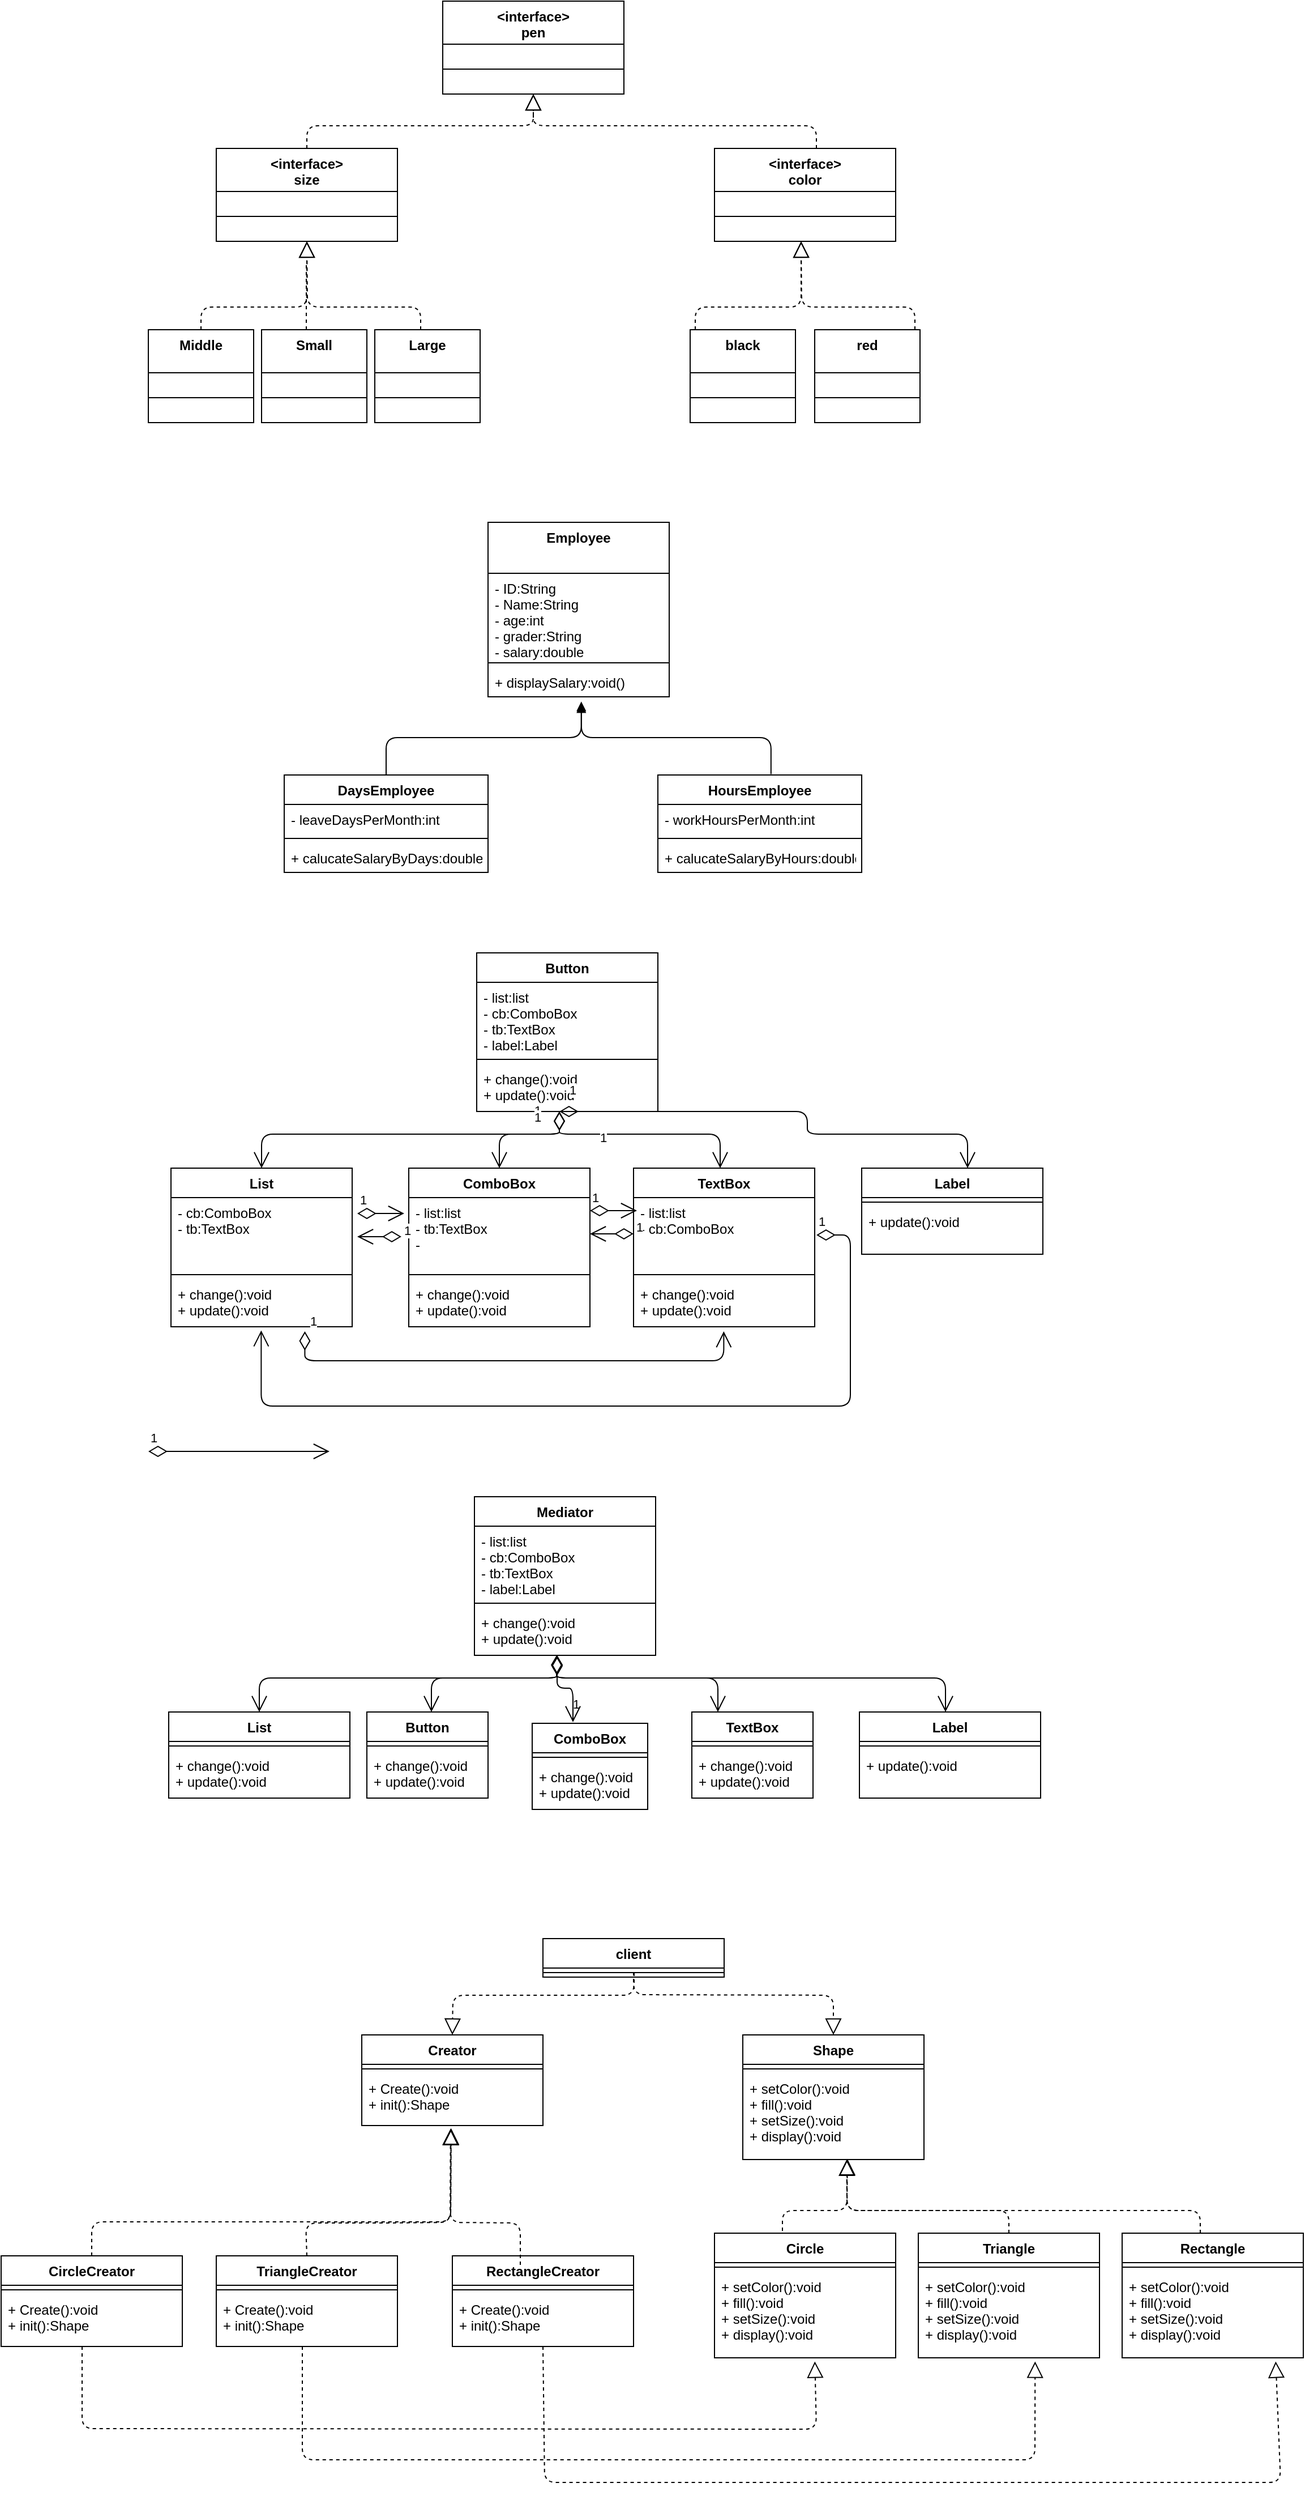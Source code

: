 <mxfile version="12.2.4" pages="1"><diagram id="QZRPWuKvghFTD5uZ8m17" name="Page-1"><mxGraphModel dx="2640" dy="884" grid="1" gridSize="10" guides="1" tooltips="1" connect="1" arrows="1" fold="1" page="1" pageScale="1" pageWidth="827" pageHeight="1169" math="0" shadow="0"><root><mxCell id="0"/><mxCell id="1" parent="0"/><mxCell id="2" value="&lt;interface&gt;&#10;pen" style="swimlane;fontStyle=1;align=center;verticalAlign=top;childLayout=stackLayout;horizontal=1;startSize=38;horizontalStack=0;resizeParent=1;resizeParentMax=0;resizeLast=0;collapsible=1;marginBottom=0;" parent="1" vertex="1"><mxGeometry x="270" y="80" width="160" height="82" as="geometry"><mxRectangle x="200" y="80" width="120" height="26" as="alternateBounds"/></mxGeometry></mxCell><mxCell id="4" value="" style="line;strokeWidth=1;fillColor=none;align=left;verticalAlign=middle;spacingTop=-1;spacingLeft=3;spacingRight=3;rotatable=0;labelPosition=right;points=[];portConstraint=eastwest;" parent="2" vertex="1"><mxGeometry y="38" width="160" height="44" as="geometry"/></mxCell><mxCell id="6" value="&lt;interface&gt;&#10;color" style="swimlane;fontStyle=1;align=center;verticalAlign=top;childLayout=stackLayout;horizontal=1;startSize=38;horizontalStack=0;resizeParent=1;resizeParentMax=0;resizeLast=0;collapsible=1;marginBottom=0;" parent="1" vertex="1"><mxGeometry x="510" y="210" width="160" height="82" as="geometry"><mxRectangle x="200" y="80" width="120" height="26" as="alternateBounds"/></mxGeometry></mxCell><mxCell id="7" value="" style="line;strokeWidth=1;fillColor=none;align=left;verticalAlign=middle;spacingTop=-1;spacingLeft=3;spacingRight=3;rotatable=0;labelPosition=right;points=[];portConstraint=eastwest;" parent="6" vertex="1"><mxGeometry y="38" width="160" height="44" as="geometry"/></mxCell><mxCell id="8" value="&lt;interface&gt;&#10;size" style="swimlane;fontStyle=1;align=center;verticalAlign=top;childLayout=stackLayout;horizontal=1;startSize=38;horizontalStack=0;resizeParent=1;resizeParentMax=0;resizeLast=0;collapsible=1;marginBottom=0;" parent="1" vertex="1"><mxGeometry x="70" y="210" width="160" height="82" as="geometry"><mxRectangle x="200" y="80" width="120" height="26" as="alternateBounds"/></mxGeometry></mxCell><mxCell id="9" value="" style="line;strokeWidth=1;fillColor=none;align=left;verticalAlign=middle;spacingTop=-1;spacingLeft=3;spacingRight=3;rotatable=0;labelPosition=right;points=[];portConstraint=eastwest;" parent="8" vertex="1"><mxGeometry y="38" width="160" height="44" as="geometry"/></mxCell><mxCell id="10" value="Middle" style="swimlane;fontStyle=1;align=center;verticalAlign=top;childLayout=stackLayout;horizontal=1;startSize=38;horizontalStack=0;resizeParent=1;resizeParentMax=0;resizeLast=0;collapsible=1;marginBottom=0;" parent="1" vertex="1"><mxGeometry x="10" y="370" width="93" height="82" as="geometry"><mxRectangle x="200" y="80" width="120" height="26" as="alternateBounds"/></mxGeometry></mxCell><mxCell id="11" value="" style="line;strokeWidth=1;fillColor=none;align=left;verticalAlign=middle;spacingTop=-1;spacingLeft=3;spacingRight=3;rotatable=0;labelPosition=right;points=[];portConstraint=eastwest;" parent="10" vertex="1"><mxGeometry y="38" width="93" height="44" as="geometry"/></mxCell><mxCell id="12" value="Small" style="swimlane;fontStyle=1;align=center;verticalAlign=top;childLayout=stackLayout;horizontal=1;startSize=38;horizontalStack=0;resizeParent=1;resizeParentMax=0;resizeLast=0;collapsible=1;marginBottom=0;" parent="1" vertex="1"><mxGeometry x="110" y="370" width="93" height="82" as="geometry"><mxRectangle x="200" y="80" width="120" height="26" as="alternateBounds"/></mxGeometry></mxCell><mxCell id="13" value="" style="line;strokeWidth=1;fillColor=none;align=left;verticalAlign=middle;spacingTop=-1;spacingLeft=3;spacingRight=3;rotatable=0;labelPosition=right;points=[];portConstraint=eastwest;" parent="12" vertex="1"><mxGeometry y="38" width="93" height="44" as="geometry"/></mxCell><mxCell id="14" value="Large" style="swimlane;fontStyle=1;align=center;verticalAlign=top;childLayout=stackLayout;horizontal=1;startSize=38;horizontalStack=0;resizeParent=1;resizeParentMax=0;resizeLast=0;collapsible=1;marginBottom=0;" parent="1" vertex="1"><mxGeometry x="210" y="370" width="93" height="82" as="geometry"><mxRectangle x="200" y="80" width="120" height="26" as="alternateBounds"/></mxGeometry></mxCell><mxCell id="15" value="" style="line;strokeWidth=1;fillColor=none;align=left;verticalAlign=middle;spacingTop=-1;spacingLeft=3;spacingRight=3;rotatable=0;labelPosition=right;points=[];portConstraint=eastwest;" parent="14" vertex="1"><mxGeometry y="38" width="93" height="44" as="geometry"/></mxCell><mxCell id="17" value="black" style="swimlane;fontStyle=1;align=center;verticalAlign=top;childLayout=stackLayout;horizontal=1;startSize=38;horizontalStack=0;resizeParent=1;resizeParentMax=0;resizeLast=0;collapsible=1;marginBottom=0;" parent="1" vertex="1"><mxGeometry x="488.5" y="370" width="93" height="82" as="geometry"><mxRectangle x="200" y="80" width="120" height="26" as="alternateBounds"/></mxGeometry></mxCell><mxCell id="18" value="" style="line;strokeWidth=1;fillColor=none;align=left;verticalAlign=middle;spacingTop=-1;spacingLeft=3;spacingRight=3;rotatable=0;labelPosition=right;points=[];portConstraint=eastwest;" parent="17" vertex="1"><mxGeometry y="38" width="93" height="44" as="geometry"/></mxCell><mxCell id="19" value="red" style="swimlane;fontStyle=1;align=center;verticalAlign=top;childLayout=stackLayout;horizontal=1;startSize=38;horizontalStack=0;resizeParent=1;resizeParentMax=0;resizeLast=0;collapsible=1;marginBottom=0;" parent="1" vertex="1"><mxGeometry x="598.5" y="370" width="93" height="82" as="geometry"><mxRectangle x="200" y="80" width="120" height="26" as="alternateBounds"/></mxGeometry></mxCell><mxCell id="20" value="" style="line;strokeWidth=1;fillColor=none;align=left;verticalAlign=middle;spacingTop=-1;spacingLeft=3;spacingRight=3;rotatable=0;labelPosition=right;points=[];portConstraint=eastwest;" parent="19" vertex="1"><mxGeometry y="38" width="93" height="44" as="geometry"/></mxCell><mxCell id="23" value="" style="endArrow=none;dashed=1;html=1;" parent="1" edge="1"><mxGeometry width="50" height="50" relative="1" as="geometry"><mxPoint x="149.5" y="370" as="sourcePoint"/><mxPoint x="149.5" y="311" as="targetPoint"/></mxGeometry></mxCell><mxCell id="29" value="" style="endArrow=block;dashed=1;endFill=0;endSize=12;html=1;shadow=0;exitX=0.5;exitY=0;exitDx=0;exitDy=0;entryX=0.5;entryY=1;entryDx=0;entryDy=0;" parent="1" source="8" target="2" edge="1"><mxGeometry width="160" relative="1" as="geometry"><mxPoint x="156.5" y="180" as="sourcePoint"/><mxPoint x="316.5" y="180" as="targetPoint"/><Array as="points"><mxPoint x="150" y="190"/><mxPoint x="350" y="190"/></Array></mxGeometry></mxCell><mxCell id="31" value="" style="endArrow=block;dashed=1;endFill=0;endSize=12;html=1;shadow=0;entryX=0.5;entryY=1;entryDx=0;entryDy=0;" parent="1" edge="1"><mxGeometry width="160" relative="1" as="geometry"><mxPoint x="600" y="210" as="sourcePoint"/><mxPoint x="350" y="162" as="targetPoint"/><Array as="points"><mxPoint x="600" y="190"/><mxPoint x="350" y="190"/></Array></mxGeometry></mxCell><mxCell id="32" value="" style="endArrow=block;dashed=1;endFill=0;endSize=12;html=1;shadow=0;exitX=0.5;exitY=0;exitDx=0;exitDy=0;entryX=0.5;entryY=1;entryDx=0;entryDy=0;" parent="1" target="8" edge="1"><mxGeometry width="160" relative="1" as="geometry"><mxPoint x="56.5" y="370" as="sourcePoint"/><mxPoint x="146.5" y="312" as="targetPoint"/><Array as="points"><mxPoint x="56.5" y="350"/><mxPoint x="150" y="350"/></Array></mxGeometry></mxCell><mxCell id="33" value="" style="endArrow=block;dashed=1;endFill=0;endSize=12;html=1;shadow=0;entryX=0.5;entryY=1;entryDx=0;entryDy=0;" parent="1" edge="1"><mxGeometry width="160" relative="1" as="geometry"><mxPoint x="250.5" y="370" as="sourcePoint"/><mxPoint x="150" y="292" as="targetPoint"/><Array as="points"><mxPoint x="250.5" y="350"/><mxPoint x="150.5" y="350"/></Array></mxGeometry></mxCell><mxCell id="35" value="" style="endArrow=block;dashed=1;endFill=0;endSize=12;html=1;shadow=0;exitX=0.5;exitY=0;exitDx=0;exitDy=0;entryX=0.5;entryY=1;entryDx=0;entryDy=0;" parent="1" edge="1"><mxGeometry width="160" relative="1" as="geometry"><mxPoint x="493" y="370" as="sourcePoint"/><mxPoint x="586.5" y="292" as="targetPoint"/><Array as="points"><mxPoint x="493" y="350"/><mxPoint x="586.5" y="350"/></Array></mxGeometry></mxCell><mxCell id="36" value="" style="endArrow=block;dashed=1;endFill=0;endSize=12;html=1;shadow=0;entryX=0.5;entryY=1;entryDx=0;entryDy=0;" parent="1" edge="1"><mxGeometry width="160" relative="1" as="geometry"><mxPoint x="687" y="370" as="sourcePoint"/><mxPoint x="586.5" y="292" as="targetPoint"/><Array as="points"><mxPoint x="687" y="350"/><mxPoint x="587" y="350"/></Array></mxGeometry></mxCell><mxCell id="37" value="Employee" style="swimlane;fontStyle=1;align=center;verticalAlign=top;childLayout=stackLayout;horizontal=1;startSize=45;horizontalStack=0;resizeParent=1;resizeParentMax=0;resizeLast=0;collapsible=1;marginBottom=0;" parent="1" vertex="1"><mxGeometry x="310" y="540" width="160" height="154" as="geometry"/></mxCell><mxCell id="38" value="- ID:String&#10;- Name:String&#10;- age:int&#10;- grader:String&#10;- salary:double" style="text;strokeColor=none;fillColor=none;align=left;verticalAlign=top;spacingLeft=4;spacingRight=4;overflow=hidden;rotatable=0;points=[[0,0.5],[1,0.5]];portConstraint=eastwest;" parent="37" vertex="1"><mxGeometry y="45" width="160" height="75" as="geometry"/></mxCell><mxCell id="39" value="" style="line;strokeWidth=1;fillColor=none;align=left;verticalAlign=middle;spacingTop=-1;spacingLeft=3;spacingRight=3;rotatable=0;labelPosition=right;points=[];portConstraint=eastwest;" parent="37" vertex="1"><mxGeometry y="120" width="160" height="8" as="geometry"/></mxCell><mxCell id="40" value="+ displaySalary:void()" style="text;strokeColor=none;fillColor=none;align=left;verticalAlign=top;spacingLeft=4;spacingRight=4;overflow=hidden;rotatable=0;points=[[0,0.5],[1,0.5]];portConstraint=eastwest;" parent="37" vertex="1"><mxGeometry y="128" width="160" height="26" as="geometry"/></mxCell><mxCell id="46" value="DaysEmployee" style="swimlane;fontStyle=1;align=center;verticalAlign=top;childLayout=stackLayout;horizontal=1;startSize=26;horizontalStack=0;resizeParent=1;resizeParentMax=0;resizeLast=0;collapsible=1;marginBottom=0;" parent="1" vertex="1"><mxGeometry x="130" y="763" width="180" height="86" as="geometry"/></mxCell><mxCell id="47" value="- leaveDaysPerMonth:int" style="text;strokeColor=none;fillColor=none;align=left;verticalAlign=top;spacingLeft=4;spacingRight=4;overflow=hidden;rotatable=0;points=[[0,0.5],[1,0.5]];portConstraint=eastwest;" parent="46" vertex="1"><mxGeometry y="26" width="180" height="26" as="geometry"/></mxCell><mxCell id="48" value="" style="line;strokeWidth=1;fillColor=none;align=left;verticalAlign=middle;spacingTop=-1;spacingLeft=3;spacingRight=3;rotatable=0;labelPosition=right;points=[];portConstraint=eastwest;" parent="46" vertex="1"><mxGeometry y="52" width="180" height="8" as="geometry"/></mxCell><mxCell id="49" value="+ calucateSalaryByDays:double" style="text;strokeColor=none;fillColor=none;align=left;verticalAlign=top;spacingLeft=4;spacingRight=4;overflow=hidden;rotatable=0;points=[[0,0.5],[1,0.5]];portConstraint=eastwest;" parent="46" vertex="1"><mxGeometry y="60" width="180" height="26" as="geometry"/></mxCell><mxCell id="54" value="HoursEmployee" style="swimlane;fontStyle=1;align=center;verticalAlign=top;childLayout=stackLayout;horizontal=1;startSize=26;horizontalStack=0;resizeParent=1;resizeParentMax=0;resizeLast=0;collapsible=1;marginBottom=0;" parent="1" vertex="1"><mxGeometry x="460" y="763" width="180" height="86" as="geometry"/></mxCell><mxCell id="55" value="- workHoursPerMonth:int" style="text;strokeColor=none;fillColor=none;align=left;verticalAlign=top;spacingLeft=4;spacingRight=4;overflow=hidden;rotatable=0;points=[[0,0.5],[1,0.5]];portConstraint=eastwest;" parent="54" vertex="1"><mxGeometry y="26" width="180" height="26" as="geometry"/></mxCell><mxCell id="56" value="" style="line;strokeWidth=1;fillColor=none;align=left;verticalAlign=middle;spacingTop=-1;spacingLeft=3;spacingRight=3;rotatable=0;labelPosition=right;points=[];portConstraint=eastwest;" parent="54" vertex="1"><mxGeometry y="52" width="180" height="8" as="geometry"/></mxCell><mxCell id="57" value="+ calucateSalaryByHours:double" style="text;strokeColor=none;fillColor=none;align=left;verticalAlign=top;spacingLeft=4;spacingRight=4;overflow=hidden;rotatable=0;points=[[0,0.5],[1,0.5]];portConstraint=eastwest;" parent="54" vertex="1"><mxGeometry y="60" width="180" height="26" as="geometry"/></mxCell><mxCell id="61" value="" style="endArrow=block;endFill=1;html=1;edgeStyle=orthogonalEdgeStyle;align=left;verticalAlign=top;shadow=0;exitX=0.5;exitY=0;exitDx=0;exitDy=0;entryX=0.515;entryY=1.218;entryDx=0;entryDy=0;entryPerimeter=0;" parent="1" source="46" target="40" edge="1"><mxGeometry x="-1" relative="1" as="geometry"><mxPoint x="220" y="730" as="sourcePoint"/><mxPoint x="380" y="730" as="targetPoint"/><Array as="points"><mxPoint x="220" y="730"/><mxPoint x="392" y="730"/></Array></mxGeometry></mxCell><mxCell id="62" value="" style="resizable=0;html=1;align=left;verticalAlign=bottom;labelBackgroundColor=#ffffff;fontSize=10;" parent="61" connectable="0" vertex="1"><mxGeometry x="-1" relative="1" as="geometry"/></mxCell><mxCell id="63" value="" style="endArrow=block;endFill=1;html=1;edgeStyle=orthogonalEdgeStyle;align=left;verticalAlign=top;shadow=0;exitX=0.555;exitY=-0.008;exitDx=0;exitDy=0;entryX=0.515;entryY=1.161;entryDx=0;entryDy=0;entryPerimeter=0;exitPerimeter=0;" parent="1" source="54" target="40" edge="1"><mxGeometry x="-1" relative="1" as="geometry"><mxPoint x="220" y="763" as="sourcePoint"/><mxPoint x="392" y="701" as="targetPoint"/><Array as="points"><mxPoint x="560" y="730"/><mxPoint x="392" y="730"/></Array></mxGeometry></mxCell><mxCell id="64" value="" style="resizable=0;html=1;align=left;verticalAlign=bottom;labelBackgroundColor=#ffffff;fontSize=10;" parent="63" connectable="0" vertex="1"><mxGeometry x="-1" relative="1" as="geometry"/></mxCell><mxCell id="65" value="Button" style="swimlane;fontStyle=1;align=center;verticalAlign=top;childLayout=stackLayout;horizontal=1;startSize=26;horizontalStack=0;resizeParent=1;resizeParentMax=0;resizeLast=0;collapsible=1;marginBottom=0;" parent="1" vertex="1"><mxGeometry x="300" y="920" width="160" height="140" as="geometry"/></mxCell><mxCell id="66" value="- list:list&#10;- cb:ComboBox&#10;- tb:TextBox&#10;- label:Label" style="text;strokeColor=none;fillColor=none;align=left;verticalAlign=top;spacingLeft=4;spacingRight=4;overflow=hidden;rotatable=0;points=[[0,0.5],[1,0.5]];portConstraint=eastwest;" parent="65" vertex="1"><mxGeometry y="26" width="160" height="64" as="geometry"/></mxCell><mxCell id="67" value="" style="line;strokeWidth=1;fillColor=none;align=left;verticalAlign=middle;spacingTop=-1;spacingLeft=3;spacingRight=3;rotatable=0;labelPosition=right;points=[];portConstraint=eastwest;" parent="65" vertex="1"><mxGeometry y="90" width="160" height="8" as="geometry"/></mxCell><mxCell id="68" value="+ change():void&#10;+ update():void" style="text;strokeColor=none;fillColor=none;align=left;verticalAlign=top;spacingLeft=4;spacingRight=4;overflow=hidden;rotatable=0;points=[[0,0.5],[1,0.5]];portConstraint=eastwest;" parent="65" vertex="1"><mxGeometry y="98" width="160" height="42" as="geometry"/></mxCell><mxCell id="69" value="List" style="swimlane;fontStyle=1;align=center;verticalAlign=top;childLayout=stackLayout;horizontal=1;startSize=26;horizontalStack=0;resizeParent=1;resizeParentMax=0;resizeLast=0;collapsible=1;marginBottom=0;" parent="1" vertex="1"><mxGeometry x="30" y="1110" width="160" height="140" as="geometry"/></mxCell><mxCell id="70" value="- cb:ComboBox&#10;- tb:TextBox" style="text;strokeColor=none;fillColor=none;align=left;verticalAlign=top;spacingLeft=4;spacingRight=4;overflow=hidden;rotatable=0;points=[[0,0.5],[1,0.5]];portConstraint=eastwest;" parent="69" vertex="1"><mxGeometry y="26" width="160" height="64" as="geometry"/></mxCell><mxCell id="71" value="" style="line;strokeWidth=1;fillColor=none;align=left;verticalAlign=middle;spacingTop=-1;spacingLeft=3;spacingRight=3;rotatable=0;labelPosition=right;points=[];portConstraint=eastwest;" parent="69" vertex="1"><mxGeometry y="90" width="160" height="8" as="geometry"/></mxCell><mxCell id="72" value="+ change():void&#10;+ update():void" style="text;strokeColor=none;fillColor=none;align=left;verticalAlign=top;spacingLeft=4;spacingRight=4;overflow=hidden;rotatable=0;points=[[0,0.5],[1,0.5]];portConstraint=eastwest;" parent="69" vertex="1"><mxGeometry y="98" width="160" height="42" as="geometry"/></mxCell><mxCell id="73" value="ComboBox&#10;" style="swimlane;fontStyle=1;align=center;verticalAlign=top;childLayout=stackLayout;horizontal=1;startSize=26;horizontalStack=0;resizeParent=1;resizeParentMax=0;resizeLast=0;collapsible=1;marginBottom=0;" parent="1" vertex="1"><mxGeometry x="240" y="1110" width="160" height="140" as="geometry"/></mxCell><mxCell id="74" value="- list:list&#10;- tb:TextBox&#10;- " style="text;strokeColor=none;fillColor=none;align=left;verticalAlign=top;spacingLeft=4;spacingRight=4;overflow=hidden;rotatable=0;points=[[0,0.5],[1,0.5]];portConstraint=eastwest;" parent="73" vertex="1"><mxGeometry y="26" width="160" height="64" as="geometry"/></mxCell><mxCell id="75" value="" style="line;strokeWidth=1;fillColor=none;align=left;verticalAlign=middle;spacingTop=-1;spacingLeft=3;spacingRight=3;rotatable=0;labelPosition=right;points=[];portConstraint=eastwest;" parent="73" vertex="1"><mxGeometry y="90" width="160" height="8" as="geometry"/></mxCell><mxCell id="76" value="+ change():void&#10;+ update():void" style="text;strokeColor=none;fillColor=none;align=left;verticalAlign=top;spacingLeft=4;spacingRight=4;overflow=hidden;rotatable=0;points=[[0,0.5],[1,0.5]];portConstraint=eastwest;" parent="73" vertex="1"><mxGeometry y="98" width="160" height="42" as="geometry"/></mxCell><mxCell id="77" value="TextBox" style="swimlane;fontStyle=1;align=center;verticalAlign=top;childLayout=stackLayout;horizontal=1;startSize=26;horizontalStack=0;resizeParent=1;resizeParentMax=0;resizeLast=0;collapsible=1;marginBottom=0;" parent="1" vertex="1"><mxGeometry x="438.5" y="1110" width="160" height="140" as="geometry"/></mxCell><mxCell id="78" value="- list:list&#10;- cb:ComboBox&#10;" style="text;strokeColor=none;fillColor=none;align=left;verticalAlign=top;spacingLeft=4;spacingRight=4;overflow=hidden;rotatable=0;points=[[0,0.5],[1,0.5]];portConstraint=eastwest;" parent="77" vertex="1"><mxGeometry y="26" width="160" height="64" as="geometry"/></mxCell><mxCell id="79" value="" style="line;strokeWidth=1;fillColor=none;align=left;verticalAlign=middle;spacingTop=-1;spacingLeft=3;spacingRight=3;rotatable=0;labelPosition=right;points=[];portConstraint=eastwest;" parent="77" vertex="1"><mxGeometry y="90" width="160" height="8" as="geometry"/></mxCell><mxCell id="80" value="+ change():void&#10;+ update():void" style="text;strokeColor=none;fillColor=none;align=left;verticalAlign=top;spacingLeft=4;spacingRight=4;overflow=hidden;rotatable=0;points=[[0,0.5],[1,0.5]];portConstraint=eastwest;" parent="77" vertex="1"><mxGeometry y="98" width="160" height="42" as="geometry"/></mxCell><mxCell id="81" value="Label" style="swimlane;fontStyle=1;align=center;verticalAlign=top;childLayout=stackLayout;horizontal=1;startSize=26;horizontalStack=0;resizeParent=1;resizeParentMax=0;resizeLast=0;collapsible=1;marginBottom=0;" parent="1" vertex="1"><mxGeometry x="640" y="1110" width="160" height="76" as="geometry"/></mxCell><mxCell id="83" value="" style="line;strokeWidth=1;fillColor=none;align=left;verticalAlign=middle;spacingTop=-1;spacingLeft=3;spacingRight=3;rotatable=0;labelPosition=right;points=[];portConstraint=eastwest;" parent="81" vertex="1"><mxGeometry y="26" width="160" height="8" as="geometry"/></mxCell><mxCell id="84" value="+ update():void" style="text;strokeColor=none;fillColor=none;align=left;verticalAlign=top;spacingLeft=4;spacingRight=4;overflow=hidden;rotatable=0;points=[[0,0.5],[1,0.5]];portConstraint=eastwest;" parent="81" vertex="1"><mxGeometry y="34" width="160" height="42" as="geometry"/></mxCell><mxCell id="93" value="1" style="endArrow=open;html=1;endSize=12;startArrow=diamondThin;startSize=14;startFill=0;edgeStyle=orthogonalEdgeStyle;align=left;verticalAlign=bottom;shadow=0;entryX=0.498;entryY=1.076;entryDx=0;entryDy=0;entryPerimeter=0;" parent="81" target="72" edge="1"><mxGeometry x="-1" y="3" relative="1" as="geometry"><mxPoint x="-40" y="59" as="sourcePoint"/><mxPoint x="120" y="59" as="targetPoint"/><Array as="points"><mxPoint x="-10" y="59"/><mxPoint x="-10" y="210"/><mxPoint x="-530" y="210"/></Array></mxGeometry></mxCell><mxCell id="87" value="1" style="endArrow=open;html=1;endSize=12;startArrow=diamondThin;startSize=14;startFill=0;edgeStyle=orthogonalEdgeStyle;align=left;verticalAlign=bottom;shadow=0;entryX=0.5;entryY=0;entryDx=0;entryDy=0;" parent="1" source="68" target="69" edge="1"><mxGeometry x="-0.872" y="-31" relative="1" as="geometry"><mxPoint x="110" y="1040" as="sourcePoint"/><mxPoint x="270" y="1040" as="targetPoint"/><Array as="points"><mxPoint x="373" y="1080"/><mxPoint x="110" y="1080"/></Array><mxPoint x="7" y="1" as="offset"/></mxGeometry></mxCell><mxCell id="88" value="1" style="endArrow=open;html=1;endSize=12;startArrow=diamondThin;startSize=14;startFill=0;edgeStyle=orthogonalEdgeStyle;align=left;verticalAlign=bottom;shadow=0;" parent="1" edge="1"><mxGeometry x="-0.872" y="-31" relative="1" as="geometry"><mxPoint x="373" y="1060" as="sourcePoint"/><mxPoint x="320" y="1110" as="targetPoint"/><Array as="points"><mxPoint x="373" y="1080"/><mxPoint x="320" y="1080"/><mxPoint x="320" y="1110"/></Array><mxPoint x="7" y="1" as="offset"/></mxGeometry></mxCell><mxCell id="91" value="1" style="endArrow=open;html=1;endSize=12;startArrow=diamondThin;startSize=14;startFill=0;edgeStyle=orthogonalEdgeStyle;align=left;verticalAlign=bottom;shadow=0;" parent="1" edge="1"><mxGeometry x="-0.872" y="-31" relative="1" as="geometry"><mxPoint x="373" y="1060" as="sourcePoint"/><mxPoint x="515" y="1110" as="targetPoint"/><Array as="points"><mxPoint x="373" y="1080"/><mxPoint x="515" y="1080"/><mxPoint x="515" y="1110"/></Array><mxPoint x="7" y="1" as="offset"/></mxGeometry></mxCell><mxCell id="92" value="1" style="endArrow=open;html=1;endSize=12;startArrow=diamondThin;startSize=14;startFill=0;edgeStyle=orthogonalEdgeStyle;align=left;verticalAlign=bottom;shadow=0;" parent="1" edge="1"><mxGeometry x="-0.872" y="-31" relative="1" as="geometry"><mxPoint x="373" y="1060" as="sourcePoint"/><mxPoint x="733.5" y="1110" as="targetPoint"/><Array as="points"><mxPoint x="592" y="1080"/><mxPoint x="734" y="1080"/></Array><mxPoint x="7" y="1" as="offset"/></mxGeometry></mxCell><mxCell id="94" value="1" style="endArrow=open;html=1;endSize=12;startArrow=diamondThin;startSize=14;startFill=0;edgeStyle=orthogonalEdgeStyle;align=left;verticalAlign=bottom;shadow=0;exitX=0.739;exitY=1.095;exitDx=0;exitDy=0;exitPerimeter=0;entryX=0.498;entryY=1.095;entryDx=0;entryDy=0;entryPerimeter=0;" parent="1" source="72" target="80" edge="1"><mxGeometry x="-1" y="3" relative="1" as="geometry"><mxPoint x="140" y="1280" as="sourcePoint"/><mxPoint x="300" y="1280" as="targetPoint"/><Array as="points"><mxPoint x="148" y="1280"/><mxPoint x="518" y="1280"/></Array></mxGeometry></mxCell><mxCell id="95" value="1" style="endArrow=open;html=1;endSize=12;startArrow=diamondThin;startSize=14;startFill=0;edgeStyle=orthogonalEdgeStyle;align=left;verticalAlign=bottom;shadow=0;" parent="1" edge="1"><mxGeometry x="-1" y="3" relative="1" as="geometry"><mxPoint x="10" y="1360" as="sourcePoint"/><mxPoint x="170" y="1360" as="targetPoint"/></mxGeometry></mxCell><mxCell id="96" value="1" style="endArrow=open;html=1;endSize=12;startArrow=diamondThin;startSize=14;startFill=0;edgeStyle=orthogonalEdgeStyle;align=left;verticalAlign=bottom;shadow=0;" parent="1" edge="1"><mxGeometry x="-1" y="3" relative="1" as="geometry"><mxPoint x="400" y="1147.5" as="sourcePoint"/><mxPoint x="441.5" y="1147.5" as="targetPoint"/></mxGeometry></mxCell><mxCell id="98" value="1" style="endArrow=open;html=1;endSize=12;startArrow=diamondThin;startSize=14;startFill=0;edgeStyle=orthogonalEdgeStyle;align=left;verticalAlign=bottom;shadow=0;entryX=1;entryY=0.5;entryDx=0;entryDy=0;exitX=0;exitY=0.5;exitDx=0;exitDy=0;" parent="1" source="78" target="74" edge="1"><mxGeometry x="-1" y="3" relative="1" as="geometry"><mxPoint x="420" y="1167.5" as="sourcePoint"/><mxPoint x="461.5" y="1167.5" as="targetPoint"/></mxGeometry></mxCell><mxCell id="99" value="1" style="endArrow=open;html=1;endSize=12;startArrow=diamondThin;startSize=14;startFill=0;edgeStyle=orthogonalEdgeStyle;align=left;verticalAlign=bottom;shadow=0;" parent="1" edge="1"><mxGeometry x="-1" y="3" relative="1" as="geometry"><mxPoint x="194.5" y="1150" as="sourcePoint"/><mxPoint x="236" y="1150" as="targetPoint"/></mxGeometry></mxCell><mxCell id="100" value="1" style="endArrow=open;html=1;endSize=12;startArrow=diamondThin;startSize=14;startFill=0;edgeStyle=orthogonalEdgeStyle;align=left;verticalAlign=bottom;shadow=0;entryX=1;entryY=0.5;entryDx=0;entryDy=0;exitX=0;exitY=0.5;exitDx=0;exitDy=0;" parent="1" edge="1"><mxGeometry x="-1" y="3" relative="1" as="geometry"><mxPoint x="233.5" y="1170.5" as="sourcePoint"/><mxPoint x="194.5" y="1170.5" as="targetPoint"/></mxGeometry></mxCell><mxCell id="130" value="&lt;span style=&quot;color: rgba(0 , 0 , 0 , 0) ; font-family: monospace ; font-size: 0px&quot;&gt;%3CmxGraphModel%3E%3Croot%3E%3CmxCell%20id%3D%220%22%2F%3E%3CmxCell%20id%3D%221%22%20parent%3D%220%22%2F%3E%3CmxCell%20id%3D%222%22%20value%3D%22Button%22%20style%3D%22swimlane%3BfontStyle%3D1%3Balign%3Dcenter%3BverticalAlign%3Dtop%3BchildLayout%3DstackLayout%3Bhorizontal%3D1%3BstartSize%3D26%3BhorizontalStack%3D0%3BresizeParent%3D1%3BresizeParentMax%3D0%3BresizeLast%3D0%3Bcollapsible%3D1%3BmarginBottom%3D0%3B%22%20vertex%3D%221%22%20parent%3D%221%22%3E%3CmxGeometry%20x%3D%22300%22%20y%3D%22920%22%20width%3D%22160%22%20height%3D%22140%22%20as%3D%22geometry%22%2F%3E%3C%2FmxCell%3E%3CmxCell%20id%3D%223%22%20value%3D%22-%20list%3Alist%26%2310%3B-%20cb%3AComboBox%26%2310%3B-%20tb%3ATextBox%26%2310%3B-%20label%3ALabel%22%20style%3D%22text%3BstrokeColor%3Dnone%3BfillColor%3Dnone%3Balign%3Dleft%3BverticalAlign%3Dtop%3BspacingLeft%3D4%3BspacingRight%3D4%3Boverflow%3Dhidden%3Brotatable%3D0%3Bpoints%3D%5B%5B0%2C0.5%5D%2C%5B1%2C0.5%5D%5D%3BportConstraint%3Deastwest%3B%22%20vertex%3D%221%22%20parent%3D%222%22%3E%3CmxGeometry%20y%3D%2226%22%20width%3D%22160%22%20height%3D%2264%22%20as%3D%22geometry%22%2F%3E%3C%2FmxCell%3E%3CmxCell%20id%3D%224%22%20value%3D%22%22%20style%3D%22line%3BstrokeWidth%3D1%3BfillColor%3Dnone%3Balign%3Dleft%3BverticalAlign%3Dmiddle%3BspacingTop%3D-1%3BspacingLeft%3D3%3BspacingRight%3D3%3Brotatable%3D0%3BlabelPosition%3Dright%3Bpoints%3D%5B%5D%3BportConstraint%3Deastwest%3B%22%20vertex%3D%221%22%20parent%3D%222%22%3E%3CmxGeometry%20y%3D%2290%22%20width%3D%22160%22%20height%3D%228%22%20as%3D%22geometry%22%2F%3E%3C%2FmxCell%3E%3CmxCell%20id%3D%225%22%20value%3D%22%2B%20change%3Avoid()%26%2310%3B%2B%20update%3Avoid()%22%20style%3D%22text%3BstrokeColor%3Dnone%3BfillColor%3Dnone%3Balign%3Dleft%3BverticalAlign%3Dtop%3BspacingLeft%3D4%3BspacingRight%3D4%3Boverflow%3Dhidden%3Brotatable%3D0%3Bpoints%3D%5B%5B0%2C0.5%5D%2C%5B1%2C0.5%5D%5D%3BportConstraint%3Deastwest%3B%22%20vertex%3D%221%22%20parent%3D%222%22%3E%3CmxGeometry%20y%3D%2298%22%20width%3D%22160%22%20height%3D%2242%22%20as%3D%22geometry%22%2F%3E%3C%2FmxCell%3E%3CmxCell%20id%3D%226%22%20value%3D%22List%22%20style%3D%22swimlane%3BfontStyle%3D1%3Balign%3Dcenter%3BverticalAlign%3Dtop%3BchildLayout%3DstackLayout%3Bhorizontal%3D1%3BstartSize%3D26%3BhorizontalStack%3D0%3BresizeParent%3D1%3BresizeParentMax%3D0%3BresizeLast%3D0%3Bcollapsible%3D1%3BmarginBottom%3D0%3B%22%20vertex%3D%221%22%20parent%3D%221%22%3E%3CmxGeometry%20x%3D%2230%22%20y%3D%221110%22%20width%3D%22160%22%20height%3D%22140%22%20as%3D%22geometry%22%2F%3E%3C%2FmxCell%3E%3CmxCell%20id%3D%227%22%20value%3D%22-%20cb%3AComboBox%26%2310%3B-%20tb%3ATextBox%22%20style%3D%22text%3BstrokeColor%3Dnone%3BfillColor%3Dnone%3Balign%3Dleft%3BverticalAlign%3Dtop%3BspacingLeft%3D4%3BspacingRight%3D4%3Boverflow%3Dhidden%3Brotatable%3D0%3Bpoints%3D%5B%5B0%2C0.5%5D%2C%5B1%2C0.5%5D%5D%3BportConstraint%3Deastwest%3B%22%20vertex%3D%221%22%20parent%3D%226%22%3E%3CmxGeometry%20y%3D%2226%22%20width%3D%22160%22%20height%3D%2264%22%20as%3D%22geometry%22%2F%3E%3C%2FmxCell%3E%3CmxCell%20id%3D%228%22%20value%3D%22%22%20style%3D%22line%3BstrokeWidth%3D1%3BfillColor%3Dnone%3Balign%3Dleft%3BverticalAlign%3Dmiddle%3BspacingTop%3D-1%3BspacingLeft%3D3%3BspacingRight%3D3%3Brotatable%3D0%3BlabelPosition%3Dright%3Bpoints%3D%5B%5D%3BportConstraint%3Deastwest%3B%22%20vertex%3D%221%22%20parent%3D%226%22%3E%3CmxGeometry%20y%3D%2290%22%20width%3D%22160%22%20height%3D%228%22%20as%3D%22geometry%22%2F%3E%3C%2FmxCell%3E%3CmxCell%20id%3D%229%22%20value%3D%22%2B%20change%3Avoid()%26%2310%3B%2B%20update%3Avoid()%22%20style%3D%22text%3BstrokeColor%3Dnone%3BfillColor%3Dnone%3Balign%3Dleft%3BverticalAlign%3Dtop%3BspacingLeft%3D4%3BspacingRight%3D4%3Boverflow%3Dhidden%3Brotatable%3D0%3Bpoints%3D%5B%5B0%2C0.5%5D%2C%5B1%2C0.5%5D%5D%3BportConstraint%3Deastwest%3B%22%20vertex%3D%221%22%20parent%3D%226%22%3E%3CmxGeometry%20y%3D%2298%22%20width%3D%22160%22%20height%3D%2242%22%20as%3D%22geometry%22%2F%3E%3C%2FmxCell%3E%3CmxCell%20id%3D%2210%22%20value%3D%22Button%22%20style%3D%22swimlane%3BfontStyle%3D1%3Balign%3Dcenter%3BverticalAlign%3Dtop%3BchildLayout%3DstackLayout%3Bhorizontal%3D1%3BstartSize%3D26%3BhorizontalStack%3D0%3BresizeParent%3D1%3BresizeParentMax%3D0%3BresizeLast%3D0%3Bcollapsible%3D1%3BmarginBottom%3D0%3B%22%20vertex%3D%221%22%20parent%3D%221%22%3E%3CmxGeometry%20x%3D%22240%22%20y%3D%221110%22%20width%3D%22160%22%20height%3D%22140%22%20as%3D%22geometry%22%2F%3E%3C%2FmxCell%3E%3CmxCell%20id%3D%2211%22%20value%3D%22-%20list%3Alist%26%2310%3B-%20tb%3ATextBox%26%2310%3B-%C2%A0%22%20style%3D%22text%3BstrokeColor%3Dnone%3BfillColor%3Dnone%3Balign%3Dleft%3BverticalAlign%3Dtop%3BspacingLeft%3D4%3BspacingRight%3D4%3Boverflow%3Dhidden%3Brotatable%3D0%3Bpoints%3D%5B%5B0%2C0.5%5D%2C%5B1%2C0.5%5D%5D%3BportConstraint%3Deastwest%3B%22%20vertex%3D%221%22%20parent%3D%2210%22%3E%3CmxGeometry%20y%3D%2226%22%20width%3D%22160%22%20height%3D%2264%22%20as%3D%22geometry%22%2F%3E%3C%2FmxCell%3E%3CmxCell%20id%3D%2212%22%20value%3D%22%22%20style%3D%22line%3BstrokeWidth%3D1%3BfillColor%3Dnone%3Balign%3Dleft%3BverticalAlign%3Dmiddle%3BspacingTop%3D-1%3BspacingLeft%3D3%3BspacingRight%3D3%3Brotatable%3D0%3BlabelPosition%3Dright%3Bpoints%3D%5B%5D%3BportConstraint%3Deastwest%3B%22%20vertex%3D%221%22%20parent%3D%2210%22%3E%3CmxGeometry%20y%3D%2290%22%20width%3D%22160%22%20height%3D%228%22%20as%3D%22geometry%22%2F%3E%3C%2FmxCell%3E%3CmxCell%20id%3D%2213%22%20value%3D%22%2B%20change%3Avoid()%26%2310%3B%2B%20update%3Avoid()%22%20style%3D%22text%3BstrokeColor%3Dnone%3BfillColor%3Dnone%3Balign%3Dleft%3BverticalAlign%3Dtop%3BspacingLeft%3D4%3BspacingRight%3D4%3Boverflow%3Dhidden%3Brotatable%3D0%3Bpoints%3D%5B%5B0%2C0.5%5D%2C%5B1%2C0.5%5D%5D%3BportConstraint%3Deastwest%3B%22%20vertex%3D%221%22%20parent%3D%2210%22%3E%3CmxGeometry%20y%3D%2298%22%20width%3D%22160%22%20height%3D%2242%22%20as%3D%22geometry%22%2F%3E%3C%2FmxCell%3E%3CmxCell%20id%3D%2214%22%20value%3D%22TextBox%22%20style%3D%22swimlane%3BfontStyle%3D1%3Balign%3Dcenter%3BverticalAlign%3Dtop%3BchildLayout%3DstackLayout%3Bhorizontal%3D1%3BstartSize%3D26%3BhorizontalStack%3D0%3BresizeParent%3D1%3BresizeParentMax%3D0%3BresizeLast%3D0%3Bcollapsible%3D1%3BmarginBottom%3D0%3B%22%20vertex%3D%221%22%20parent%3D%221%22%3E%3CmxGeometry%20x%3D%22438.5%22%20y%3D%221110%22%20width%3D%22160%22%20height%3D%22140%22%20as%3D%22geometry%22%2F%3E%3C%2FmxCell%3E%3CmxCell%20id%3D%2215%22%20value%3D%22-%20list%3Alist%26%2310%3B-%20cb%3AComboBox%26%2310%3B%22%20style%3D%22text%3BstrokeColor%3Dnone%3BfillColor%3Dnone%3Balign%3Dleft%3BverticalAlign%3Dtop%3BspacingLeft%3D4%3BspacingRight%3D4%3Boverflow%3Dhidden%3Brotatable%3D0%3Bpoints%3D%5B%5B0%2C0.5%5D%2C%5B1%2C0.5%5D%5D%3BportConstraint%3Deastwest%3B%22%20vertex%3D%221%22%20parent%3D%2214%22%3E%3CmxGeometry%20y%3D%2226%22%20width%3D%22160%22%20height%3D%2264%22%20as%3D%22geometry%22%2F%3E%3C%2FmxCell%3E%3CmxCell%20id%3D%2216%22%20value%3D%22%22%20style%3D%22line%3BstrokeWidth%3D1%3BfillColor%3Dnone%3Balign%3Dleft%3BverticalAlign%3Dmiddle%3BspacingTop%3D-1%3BspacingLeft%3D3%3BspacingRight%3D3%3Brotatable%3D0%3BlabelPosition%3Dright%3Bpoints%3D%5B%5D%3BportConstraint%3Deastwest%3B%22%20vertex%3D%221%22%20parent%3D%2214%22%3E%3CmxGeometry%20y%3D%2290%22%20width%3D%22160%22%20height%3D%228%22%20as%3D%22geometry%22%2F%3E%3C%2FmxCell%3E%3CmxCell%20id%3D%2217%22%20value%3D%22%2B%20change%3Avoid()%26%2310%3B%2B%20update%3Avoid()%22%20style%3D%22text%3BstrokeColor%3Dnone%3BfillColor%3Dnone%3Balign%3Dleft%3BverticalAlign%3Dtop%3BspacingLeft%3D4%3BspacingRight%3D4%3Boverflow%3Dhidden%3Brotatable%3D0%3Bpoints%3D%5B%5B0%2C0.5%5D%2C%5B1%2C0.5%5D%5D%3BportConstraint%3Deastwest%3B%22%20vertex%3D%221%22%20parent%3D%2214%22%3E%3CmxGeometry%20y%3D%2298%22%20width%3D%22160%22%20height%3D%2242%22%20as%3D%22geometry%22%2F%3E%3C%2FmxCell%3E%3CmxCell%20id%3D%2218%22%20value%3D%22Label%22%20style%3D%22swimlane%3BfontStyle%3D1%3Balign%3Dcenter%3BverticalAlign%3Dtop%3BchildLayout%3DstackLayout%3Bhorizontal%3D1%3BstartSize%3D26%3BhorizontalStack%3D0%3BresizeParent%3D1%3BresizeParentMax%3D0%3BresizeLast%3D0%3Bcollapsible%3D1%3BmarginBottom%3D0%3B%22%20vertex%3D%221%22%20parent%3D%221%22%3E%3CmxGeometry%20x%3D%22640%22%20y%3D%221110%22%20width%3D%22160%22%20height%3D%2276%22%20as%3D%22geometry%22%2F%3E%3C%2FmxCell%3E%3CmxCell%20id%3D%2219%22%20value%3D%22%22%20style%3D%22line%3BstrokeWidth%3D1%3BfillColor%3Dnone%3Balign%3Dleft%3BverticalAlign%3Dmiddle%3BspacingTop%3D-1%3BspacingLeft%3D3%3BspacingRight%3D3%3Brotatable%3D0%3BlabelPosition%3Dright%3Bpoints%3D%5B%5D%3BportConstraint%3Deastwest%3B%22%20vertex%3D%221%22%20parent%3D%2218%22%3E%3CmxGeometry%20y%3D%2226%22%20width%3D%22160%22%20height%3D%228%22%20as%3D%22geometry%22%2F%3E%3C%2FmxCell%3E%3CmxCell%20id%3D%2220%22%20value%3D%22%2B%20update%3Avoid()%22%20style%3D%22text%3BstrokeColor%3Dnone%3BfillColor%3Dnone%3Balign%3Dleft%3BverticalAlign%3Dtop%3BspacingLeft%3D4%3BspacingRight%3D4%3Boverflow%3Dhidden%3Brotatable%3D0%3Bpoints%3D%5B%5B0%2C0.5%5D%2C%5B1%2C0.5%5D%5D%3BportConstraint%3Deastwest%3B%22%20vertex%3D%221%22%20parent%3D%2218%22%3E%3CmxGeometry%20y%3D%2234%22%20width%3D%22160%22%20height%3D%2242%22%20as%3D%22geometry%22%2F%3E%3C%2FmxCell%3E%3CmxCell%20id%3D%2221%22%20value%3D%221%22%20style%3D%22endArrow%3Dopen%3Bhtml%3D1%3BendSize%3D12%3BstartArrow%3DdiamondThin%3BstartSize%3D14%3BstartFill%3D0%3BedgeStyle%3DorthogonalEdgeStyle%3Balign%3Dleft%3BverticalAlign%3Dbottom%3Bshadow%3D0%3BentryX%3D0.498%3BentryY%3D1.076%3BentryDx%3D0%3BentryDy%3D0%3BentryPerimeter%3D0%3B%22%20edge%3D%221%22%20parent%3D%2218%22%20target%3D%229%22%3E%3CmxGeometry%20x%3D%22-1%22%20y%3D%223%22%20relative%3D%221%22%20as%3D%22geometry%22%3E%3CmxPoint%20x%3D%22-40%22%20y%3D%2259%22%20as%3D%22sourcePoint%22%2F%3E%3CmxPoint%20x%3D%22120%22%20y%3D%2259%22%20as%3D%22targetPoint%22%2F%3E%3CArray%20as%3D%22points%22%3E%3CmxPoint%20x%3D%22-10%22%20y%3D%2259%22%2F%3E%3CmxPoint%20x%3D%22-10%22%20y%3D%22210%22%2F%3E%3CmxPoint%20x%3D%22-530%22%20y%3D%22210%22%2F%3E%3C%2FArray%3E%3C%2FmxGeometry%3E%3C%2FmxCell%3E%3CmxCell%20id%3D%2222%22%20value%3D%221%22%20style%3D%22endArrow%3Dopen%3Bhtml%3D1%3BendSize%3D12%3BstartArrow%3DdiamondThin%3BstartSize%3D14%3BstartFill%3D0%3BedgeStyle%3DorthogonalEdgeStyle%3Balign%3Dleft%3BverticalAlign%3Dbottom%3Bshadow%3D0%3BentryX%3D0.5%3BentryY%3D0%3BentryDx%3D0%3BentryDy%3D0%3B%22%20edge%3D%221%22%20source%3D%225%22%20target%3D%226%22%20parent%3D%221%22%3E%3CmxGeometry%20x%3D%22-0.872%22%20y%3D%22-31%22%20relative%3D%221%22%20as%3D%22geometry%22%3E%3CmxPoint%20x%3D%22110%22%20y%3D%221040%22%20as%3D%22sourcePoint%22%2F%3E%3CmxPoint%20x%3D%22270%22%20y%3D%221040%22%20as%3D%22targetPoint%22%2F%3E%3CArray%20as%3D%22points%22%3E%3CmxPoint%20x%3D%22373%22%20y%3D%221080%22%2F%3E%3CmxPoint%20x%3D%22110%22%20y%3D%221080%22%2F%3E%3C%2FArray%3E%3CmxPoint%20x%3D%227%22%20y%3D%221%22%20as%3D%22offset%22%2F%3E%3C%2FmxGeometry%3E%3C%2FmxCell%3E%3CmxCell%20id%3D%2223%22%20value%3D%221%22%20style%3D%22endArrow%3Dopen%3Bhtml%3D1%3BendSize%3D12%3BstartArrow%3DdiamondThin%3BstartSize%3D14%3BstartFill%3D0%3BedgeStyle%3DorthogonalEdgeStyle%3Balign%3Dleft%3BverticalAlign%3Dbottom%3Bshadow%3D0%3B%22%20edge%3D%221%22%20parent%3D%221%22%3E%3CmxGeometry%20x%3D%22-0.872%22%20y%3D%22-31%22%20relative%3D%221%22%20as%3D%22geometry%22%3E%3CmxPoint%20x%3D%22373%22%20y%3D%221060%22%20as%3D%22sourcePoint%22%2F%3E%3CmxPoint%20x%3D%22320%22%20y%3D%221110%22%20as%3D%22targetPoint%22%2F%3E%3CArray%20as%3D%22points%22%3E%3CmxPoint%20x%3D%22373%22%20y%3D%221080%22%2F%3E%3CmxPoint%20x%3D%22320%22%20y%3D%221080%22%2F%3E%3CmxPoint%20x%3D%22320%22%20y%3D%221110%22%2F%3E%3C%2FArray%3E%3CmxPoint%20x%3D%227%22%20y%3D%221%22%20as%3D%22offset%22%2F%3E%3C%2FmxGeometry%3E%3C%2FmxCell%3E%3CmxCell%20id%3D%2224%22%20value%3D%221%22%20style%3D%22endArrow%3Dopen%3Bhtml%3D1%3BendSize%3D12%3BstartArrow%3DdiamondThin%3BstartSize%3D14%3BstartFill%3D0%3BedgeStyle%3DorthogonalEdgeStyle%3Balign%3Dleft%3BverticalAlign%3Dbottom%3Bshadow%3D0%3B%22%20edge%3D%221%22%20parent%3D%221%22%3E%3CmxGeometry%20x%3D%22-0.872%22%20y%3D%22-31%22%20relative%3D%221%22%20as%3D%22geometry%22%3E%3CmxPoint%20x%3D%22373%22%20y%3D%221060%22%20as%3D%22sourcePoint%22%2F%3E%3CmxPoint%20x%3D%22515%22%20y%3D%221110%22%20as%3D%22targetPoint%22%2F%3E%3CArray%20as%3D%22points%22%3E%3CmxPoint%20x%3D%22373%22%20y%3D%221080%22%2F%3E%3CmxPoint%20x%3D%22515%22%20y%3D%221080%22%2F%3E%3CmxPoint%20x%3D%22515%22%20y%3D%221110%22%2F%3E%3C%2FArray%3E%3CmxPoint%20x%3D%227%22%20y%3D%221%22%20as%3D%22offset%22%2F%3E%3C%2FmxGeometry%3E%3C%2FmxCell%3E%3CmxCell%20id%3D%2225%22%20value%3D%221%22%20style%3D%22endArrow%3Dopen%3Bhtml%3D1%3BendSize%3D12%3BstartArrow%3DdiamondThin%3BstartSize%3D14%3BstartFill%3D0%3BedgeStyle%3DorthogonalEdgeStyle%3Balign%3Dleft%3BverticalAlign%3Dbottom%3Bshadow%3D0%3B%22%20edge%3D%221%22%20parent%3D%221%22%3E%3CmxGeometry%20x%3D%22-0.872%22%20y%3D%22-31%22%20relative%3D%221%22%20as%3D%22geometry%22%3E%3CmxPoint%20x%3D%22373%22%20y%3D%221060%22%20as%3D%22sourcePoint%22%2F%3E%3CmxPoint%20x%3D%22734%22%20y%3D%221110%22%20as%3D%22targetPoint%22%2F%3E%3CArray%20as%3D%22points%22%3E%3CmxPoint%20x%3D%22592%22%20y%3D%221080%22%2F%3E%3CmxPoint%20x%3D%22734%22%20y%3D%221080%22%2F%3E%3C%2FArray%3E%3CmxPoint%20x%3D%227%22%20y%3D%221%22%20as%3D%22offset%22%2F%3E%3C%2FmxGeometry%3E%3C%2FmxCell%3E%3CmxCell%20id%3D%2226%22%20value%3D%221%22%20style%3D%22endArrow%3Dopen%3Bhtml%3D1%3BendSize%3D12%3BstartArrow%3DdiamondThin%3BstartSize%3D14%3BstartFill%3D0%3BedgeStyle%3DorthogonalEdgeStyle%3Balign%3Dleft%3BverticalAlign%3Dbottom%3Bshadow%3D0%3BexitX%3D0.739%3BexitY%3D1.095%3BexitDx%3D0%3BexitDy%3D0%3BexitPerimeter%3D0%3BentryX%3D0.498%3BentryY%3D1.095%3BentryDx%3D0%3BentryDy%3D0%3BentryPerimeter%3D0%3B%22%20edge%3D%221%22%20source%3D%229%22%20target%3D%2217%22%20parent%3D%221%22%3E%3CmxGeometry%20x%3D%22-1%22%20y%3D%223%22%20relative%3D%221%22%20as%3D%22geometry%22%3E%3CmxPoint%20x%3D%22140%22%20y%3D%221280%22%20as%3D%22sourcePoint%22%2F%3E%3CmxPoint%20x%3D%22300%22%20y%3D%221280%22%20as%3D%22targetPoint%22%2F%3E%3CArray%20as%3D%22points%22%3E%3CmxPoint%20x%3D%22148%22%20y%3D%221280%22%2F%3E%3CmxPoint%20x%3D%22518%22%20y%3D%221280%22%2F%3E%3C%2FArray%3E%3C%2FmxGeometry%3E%3C%2FmxCell%3E%3CmxCell%20id%3D%2227%22%20value%3D%221%22%20style%3D%22endArrow%3Dopen%3Bhtml%3D1%3BendSize%3D12%3BstartArrow%3DdiamondThin%3BstartSize%3D14%3BstartFill%3D0%3BedgeStyle%3DorthogonalEdgeStyle%3Balign%3Dleft%3BverticalAlign%3Dbottom%3Bshadow%3D0%3B%22%20edge%3D%221%22%20parent%3D%221%22%3E%3CmxGeometry%20x%3D%22-1%22%20y%3D%223%22%20relative%3D%221%22%20as%3D%22geometry%22%3E%3CmxPoint%20x%3D%22400%22%20y%3D%221147.5%22%20as%3D%22sourcePoint%22%2F%3E%3CmxPoint%20x%3D%22441.5%22%20y%3D%221147.5%22%20as%3D%22targetPoint%22%2F%3E%3C%2FmxGeometry%3E%3C%2FmxCell%3E%3CmxCell%20id%3D%2228%22%20value%3D%221%22%20style%3D%22endArrow%3Dopen%3Bhtml%3D1%3BendSize%3D12%3BstartArrow%3DdiamondThin%3BstartSize%3D14%3BstartFill%3D0%3BedgeStyle%3DorthogonalEdgeStyle%3Balign%3Dleft%3BverticalAlign%3Dbottom%3Bshadow%3D0%3BentryX%3D1%3BentryY%3D0.5%3BentryDx%3D0%3BentryDy%3D0%3BexitX%3D0%3BexitY%3D0.5%3BexitDx%3D0%3BexitDy%3D0%3B%22%20edge%3D%221%22%20source%3D%2215%22%20target%3D%2211%22%20parent%3D%221%22%3E%3CmxGeometry%20x%3D%22-1%22%20y%3D%223%22%20relative%3D%221%22%20as%3D%22geometry%22%3E%3CmxPoint%20x%3D%22420%22%20y%3D%221167.5%22%20as%3D%22sourcePoint%22%2F%3E%3CmxPoint%20x%3D%22461.5%22%20y%3D%221167.5%22%20as%3D%22targetPoint%22%2F%3E%3C%2FmxGeometry%3E%3C%2FmxCell%3E%3CmxCell%20id%3D%2229%22%20value%3D%221%22%20style%3D%22endArrow%3Dopen%3Bhtml%3D1%3BendSize%3D12%3BstartArrow%3DdiamondThin%3BstartSize%3D14%3BstartFill%3D0%3BedgeStyle%3DorthogonalEdgeStyle%3Balign%3Dleft%3BverticalAlign%3Dbottom%3Bshadow%3D0%3B%22%20edge%3D%221%22%20parent%3D%221%22%3E%3CmxGeometry%20x%3D%22-1%22%20y%3D%223%22%20relative%3D%221%22%20as%3D%22geometry%22%3E%3CmxPoint%20x%3D%22194.5%22%20y%3D%221150%22%20as%3D%22sourcePoint%22%2F%3E%3CmxPoint%20x%3D%22236%22%20y%3D%221150%22%20as%3D%22targetPoint%22%2F%3E%3C%2FmxGeometry%3E%3C%2FmxCell%3E%3CmxCell%20id%3D%2230%22%20value%3D%221%22%20style%3D%22endArrow%3Dopen%3Bhtml%3D1%3BendSize%3D12%3BstartArrow%3DdiamondThin%3BstartSize%3D14%3BstartFill%3D0%3BedgeStyle%3DorthogonalEdgeStyle%3Balign%3Dleft%3BverticalAlign%3Dbottom%3Bshadow%3D0%3BentryX%3D1%3BentryY%3D0.5%3BentryDx%3D0%3BentryDy%3D0%3BexitX%3D0%3BexitY%3D0.5%3BexitDx%3D0%3BexitDy%3D0%3B%22%20edge%3D%221%22%20parent%3D%221%22%3E%3CmxGeometry%20x%3D%22-1%22%20y%3D%223%22%20relative%3D%221%22%20as%3D%22geometry%22%3E%3CmxPoint%20x%3D%22233.5%22%20y%3D%221170.5%22%20as%3D%22sourcePoint%22%2F%3E%3CmxPoint%20x%3D%22194.5%22%20y%3D%221170.5%22%20as%3D%22targetPoint%22%2F%3E%3C%2FmxGeometry%3E%3C%2FmxCell%3E%3C%2Froot%3E%3C%2FmxGraphModel%3E&lt;/span&gt;" style="text;html=1;resizable=0;points=[];autosize=1;align=left;verticalAlign=top;spacingTop=-4;" parent="1" vertex="1"><mxGeometry x="295" y="1750" width="20" height="20" as="geometry"/></mxCell><mxCell id="161" value="Mediator" style="swimlane;fontStyle=1;align=center;verticalAlign=top;childLayout=stackLayout;horizontal=1;startSize=26;horizontalStack=0;resizeParent=1;resizeParentMax=0;resizeLast=0;collapsible=1;marginBottom=0;" parent="1" vertex="1"><mxGeometry x="298" y="1400" width="160" height="140" as="geometry"/></mxCell><mxCell id="162" value="- list:list&#10;- cb:ComboBox&#10;- tb:TextBox&#10;- label:Label" style="text;strokeColor=none;fillColor=none;align=left;verticalAlign=top;spacingLeft=4;spacingRight=4;overflow=hidden;rotatable=0;points=[[0,0.5],[1,0.5]];portConstraint=eastwest;" parent="161" vertex="1"><mxGeometry y="26" width="160" height="64" as="geometry"/></mxCell><mxCell id="163" value="" style="line;strokeWidth=1;fillColor=none;align=left;verticalAlign=middle;spacingTop=-1;spacingLeft=3;spacingRight=3;rotatable=0;labelPosition=right;points=[];portConstraint=eastwest;" parent="161" vertex="1"><mxGeometry y="90" width="160" height="8" as="geometry"/></mxCell><mxCell id="164" value="+ change():void&#10;+ update():void" style="text;strokeColor=none;fillColor=none;align=left;verticalAlign=top;spacingLeft=4;spacingRight=4;overflow=hidden;rotatable=0;points=[[0,0.5],[1,0.5]];portConstraint=eastwest;" parent="161" vertex="1"><mxGeometry y="98" width="160" height="42" as="geometry"/></mxCell><mxCell id="165" value="List" style="swimlane;fontStyle=1;align=center;verticalAlign=top;childLayout=stackLayout;horizontal=1;startSize=26;horizontalStack=0;resizeParent=1;resizeParentMax=0;resizeLast=0;collapsible=1;marginBottom=0;" parent="1" vertex="1"><mxGeometry x="28" y="1590" width="160" height="76" as="geometry"/></mxCell><mxCell id="167" value="" style="line;strokeWidth=1;fillColor=none;align=left;verticalAlign=middle;spacingTop=-1;spacingLeft=3;spacingRight=3;rotatable=0;labelPosition=right;points=[];portConstraint=eastwest;" parent="165" vertex="1"><mxGeometry y="26" width="160" height="8" as="geometry"/></mxCell><mxCell id="168" value="+ change():void&#10;+ update():void" style="text;strokeColor=none;fillColor=none;align=left;verticalAlign=top;spacingLeft=4;spacingRight=4;overflow=hidden;rotatable=0;points=[[0,0.5],[1,0.5]];portConstraint=eastwest;" parent="165" vertex="1"><mxGeometry y="34" width="160" height="42" as="geometry"/></mxCell><mxCell id="169" value="Button" style="swimlane;fontStyle=1;align=center;verticalAlign=top;childLayout=stackLayout;horizontal=1;startSize=26;horizontalStack=0;resizeParent=1;resizeParentMax=0;resizeLast=0;collapsible=1;marginBottom=0;" parent="1" vertex="1"><mxGeometry x="203" y="1590" width="107" height="76" as="geometry"/></mxCell><mxCell id="171" value="" style="line;strokeWidth=1;fillColor=none;align=left;verticalAlign=middle;spacingTop=-1;spacingLeft=3;spacingRight=3;rotatable=0;labelPosition=right;points=[];portConstraint=eastwest;" parent="169" vertex="1"><mxGeometry y="26" width="107" height="8" as="geometry"/></mxCell><mxCell id="172" value="+ change():void&#10;+ update():void" style="text;strokeColor=none;fillColor=none;align=left;verticalAlign=top;spacingLeft=4;spacingRight=4;overflow=hidden;rotatable=0;points=[[0,0.5],[1,0.5]];portConstraint=eastwest;" parent="169" vertex="1"><mxGeometry y="34" width="107" height="42" as="geometry"/></mxCell><mxCell id="173" value="TextBox" style="swimlane;fontStyle=1;align=center;verticalAlign=top;childLayout=stackLayout;horizontal=1;startSize=26;horizontalStack=0;resizeParent=1;resizeParentMax=0;resizeLast=0;collapsible=1;marginBottom=0;" parent="1" vertex="1"><mxGeometry x="490" y="1590" width="107" height="76" as="geometry"/></mxCell><mxCell id="175" value="" style="line;strokeWidth=1;fillColor=none;align=left;verticalAlign=middle;spacingTop=-1;spacingLeft=3;spacingRight=3;rotatable=0;labelPosition=right;points=[];portConstraint=eastwest;" parent="173" vertex="1"><mxGeometry y="26" width="107" height="8" as="geometry"/></mxCell><mxCell id="176" value="+ change():void&#10;+ update():void" style="text;strokeColor=none;fillColor=none;align=left;verticalAlign=top;spacingLeft=4;spacingRight=4;overflow=hidden;rotatable=0;points=[[0,0.5],[1,0.5]];portConstraint=eastwest;" parent="173" vertex="1"><mxGeometry y="34" width="107" height="42" as="geometry"/></mxCell><mxCell id="177" value="Label" style="swimlane;fontStyle=1;align=center;verticalAlign=top;childLayout=stackLayout;horizontal=1;startSize=26;horizontalStack=0;resizeParent=1;resizeParentMax=0;resizeLast=0;collapsible=1;marginBottom=0;" parent="1" vertex="1"><mxGeometry x="638" y="1590" width="160" height="76" as="geometry"/></mxCell><mxCell id="178" value="" style="line;strokeWidth=1;fillColor=none;align=left;verticalAlign=middle;spacingTop=-1;spacingLeft=3;spacingRight=3;rotatable=0;labelPosition=right;points=[];portConstraint=eastwest;" parent="177" vertex="1"><mxGeometry y="26" width="160" height="8" as="geometry"/></mxCell><mxCell id="179" value="+ update():void" style="text;strokeColor=none;fillColor=none;align=left;verticalAlign=top;spacingLeft=4;spacingRight=4;overflow=hidden;rotatable=0;points=[[0,0.5],[1,0.5]];portConstraint=eastwest;" parent="177" vertex="1"><mxGeometry y="34" width="160" height="42" as="geometry"/></mxCell><mxCell id="181" value="&lt;br&gt;" style="endArrow=open;html=1;endSize=12;startArrow=diamondThin;startSize=14;startFill=0;edgeStyle=orthogonalEdgeStyle;align=left;verticalAlign=bottom;shadow=0;entryX=0.5;entryY=0;entryDx=0;entryDy=0;" parent="1" source="164" target="165" edge="1"><mxGeometry x="-0.936" y="169" relative="1" as="geometry"><mxPoint x="108" y="1520" as="sourcePoint"/><mxPoint x="268" y="1520" as="targetPoint"/><Array as="points"><mxPoint x="371" y="1560"/><mxPoint x="108" y="1560"/></Array><mxPoint as="offset"/></mxGeometry></mxCell><mxCell id="182" value="&lt;br&gt;" style="endArrow=open;html=1;endSize=12;startArrow=diamondThin;startSize=14;startFill=0;edgeStyle=orthogonalEdgeStyle;align=left;verticalAlign=bottom;shadow=0;" parent="1" edge="1"><mxGeometry x="-0.872" y="-31" relative="1" as="geometry"><mxPoint x="371" y="1540" as="sourcePoint"/><mxPoint x="260" y="1590" as="targetPoint"/><Array as="points"><mxPoint x="371" y="1560"/><mxPoint x="260" y="1560"/><mxPoint x="260" y="1590"/></Array><mxPoint x="7" y="1" as="offset"/></mxGeometry></mxCell><mxCell id="183" value="&lt;br&gt;" style="endArrow=open;html=1;endSize=12;startArrow=diamondThin;startSize=14;startFill=0;edgeStyle=orthogonalEdgeStyle;align=left;verticalAlign=bottom;shadow=0;" parent="1" edge="1"><mxGeometry x="-0.872" y="-31" relative="1" as="geometry"><mxPoint x="371" y="1540" as="sourcePoint"/><mxPoint x="513" y="1590" as="targetPoint"/><Array as="points"><mxPoint x="371" y="1560"/><mxPoint x="513" y="1560"/><mxPoint x="513" y="1590"/></Array><mxPoint x="7" y="1" as="offset"/></mxGeometry></mxCell><mxCell id="190" value="1" style="endArrow=open;html=1;endSize=12;startArrow=diamondThin;startSize=14;startFill=0;edgeStyle=orthogonalEdgeStyle;align=left;verticalAlign=bottom;shadow=0;entryX=0.5;entryY=0;entryDx=0;entryDy=0;" parent="1" edge="1"><mxGeometry x="-0.872" y="-31" relative="1" as="geometry"><mxPoint x="370.5" y="1540" as="sourcePoint"/><mxPoint x="714" y="1590" as="targetPoint"/><Array as="points"><mxPoint x="371" y="1560"/><mxPoint x="714" y="1560"/></Array><mxPoint x="7" y="1" as="offset"/></mxGeometry></mxCell><mxCell id="191" value="ComboBox" style="swimlane;fontStyle=1;align=center;verticalAlign=top;childLayout=stackLayout;horizontal=1;startSize=26;horizontalStack=0;resizeParent=1;resizeParentMax=0;resizeLast=0;collapsible=1;marginBottom=0;" parent="1" vertex="1"><mxGeometry x="349" y="1600" width="102" height="76" as="geometry"/></mxCell><mxCell id="192" value="" style="line;strokeWidth=1;fillColor=none;align=left;verticalAlign=middle;spacingTop=-1;spacingLeft=3;spacingRight=3;rotatable=0;labelPosition=right;points=[];portConstraint=eastwest;" parent="191" vertex="1"><mxGeometry y="26" width="102" height="8" as="geometry"/></mxCell><mxCell id="193" value="+ change():void&#10;+ update():void" style="text;strokeColor=none;fillColor=none;align=left;verticalAlign=top;spacingLeft=4;spacingRight=4;overflow=hidden;rotatable=0;points=[[0,0.5],[1,0.5]];portConstraint=eastwest;" parent="191" vertex="1"><mxGeometry y="34" width="102" height="42" as="geometry"/></mxCell><mxCell id="195" value="" style="endArrow=open;html=1;endSize=12;startArrow=diamondThin;startSize=14;startFill=0;edgeStyle=orthogonalEdgeStyle;align=left;verticalAlign=bottom;shadow=0;exitX=0.548;exitY=1.036;exitDx=0;exitDy=0;exitPerimeter=0;" parent="1" edge="1"><mxGeometry x="-0.872" y="-31" relative="1" as="geometry"><mxPoint x="371" y="1541" as="sourcePoint"/><mxPoint x="385" y="1599" as="targetPoint"/><Array as="points"><mxPoint x="371" y="1569"/><mxPoint x="385" y="1569"/></Array><mxPoint x="7" y="1" as="offset"/></mxGeometry></mxCell><mxCell id="196" value="client" style="swimlane;fontStyle=1;align=center;verticalAlign=top;childLayout=stackLayout;horizontal=1;startSize=26;horizontalStack=0;resizeParent=1;resizeParentMax=0;resizeLast=0;collapsible=1;marginBottom=0;" parent="1" vertex="1"><mxGeometry x="358.5" y="1790" width="160" height="34" as="geometry"/></mxCell><mxCell id="198" value="" style="line;strokeWidth=1;fillColor=none;align=left;verticalAlign=middle;spacingTop=-1;spacingLeft=3;spacingRight=3;rotatable=0;labelPosition=right;points=[];portConstraint=eastwest;" parent="196" vertex="1"><mxGeometry y="26" width="160" height="8" as="geometry"/></mxCell><mxCell id="200" value="Creator" style="swimlane;fontStyle=1;align=center;verticalAlign=top;childLayout=stackLayout;horizontal=1;startSize=26;horizontalStack=0;resizeParent=1;resizeParentMax=0;resizeLast=0;collapsible=1;marginBottom=0;" parent="1" vertex="1"><mxGeometry x="198.5" y="1875" width="160" height="80" as="geometry"/></mxCell><mxCell id="202" value="" style="line;strokeWidth=1;fillColor=none;align=left;verticalAlign=middle;spacingTop=-1;spacingLeft=3;spacingRight=3;rotatable=0;labelPosition=right;points=[];portConstraint=eastwest;" parent="200" vertex="1"><mxGeometry y="26" width="160" height="8" as="geometry"/></mxCell><mxCell id="203" value="+ Create():void&#10;+ init():Shape" style="text;strokeColor=none;fillColor=none;align=left;verticalAlign=top;spacingLeft=4;spacingRight=4;overflow=hidden;rotatable=0;points=[[0,0.5],[1,0.5]];portConstraint=eastwest;" parent="200" vertex="1"><mxGeometry y="34" width="160" height="46" as="geometry"/></mxCell><mxCell id="204" value="Shape" style="swimlane;fontStyle=1;align=center;verticalAlign=top;childLayout=stackLayout;horizontal=1;startSize=26;horizontalStack=0;resizeParent=1;resizeParentMax=0;resizeLast=0;collapsible=1;marginBottom=0;" parent="1" vertex="1"><mxGeometry x="535" y="1875" width="160" height="110" as="geometry"/></mxCell><mxCell id="206" value="" style="line;strokeWidth=1;fillColor=none;align=left;verticalAlign=middle;spacingTop=-1;spacingLeft=3;spacingRight=3;rotatable=0;labelPosition=right;points=[];portConstraint=eastwest;" parent="204" vertex="1"><mxGeometry y="26" width="160" height="8" as="geometry"/></mxCell><mxCell id="207" value="+ setColor():void&#10;+ fill():void&#10;+ setSize():void&#10;+ display():void" style="text;strokeColor=none;fillColor=none;align=left;verticalAlign=top;spacingLeft=4;spacingRight=4;overflow=hidden;rotatable=0;points=[[0,0.5],[1,0.5]];portConstraint=eastwest;" parent="204" vertex="1"><mxGeometry y="34" width="160" height="76" as="geometry"/></mxCell><mxCell id="208" value="CircleCreator" style="swimlane;fontStyle=1;align=center;verticalAlign=top;childLayout=stackLayout;horizontal=1;startSize=26;horizontalStack=0;resizeParent=1;resizeParentMax=0;resizeLast=0;collapsible=1;marginBottom=0;" parent="1" vertex="1"><mxGeometry x="-120" y="2070" width="160" height="80" as="geometry"/></mxCell><mxCell id="209" value="" style="line;strokeWidth=1;fillColor=none;align=left;verticalAlign=middle;spacingTop=-1;spacingLeft=3;spacingRight=3;rotatable=0;labelPosition=right;points=[];portConstraint=eastwest;" parent="208" vertex="1"><mxGeometry y="26" width="160" height="8" as="geometry"/></mxCell><mxCell id="210" value="+ Create():void&#10;+ init():Shape" style="text;strokeColor=none;fillColor=none;align=left;verticalAlign=top;spacingLeft=4;spacingRight=4;overflow=hidden;rotatable=0;points=[[0,0.5],[1,0.5]];portConstraint=eastwest;" parent="208" vertex="1"><mxGeometry y="34" width="160" height="46" as="geometry"/></mxCell><mxCell id="211" value="TriangleCreator" style="swimlane;fontStyle=1;align=center;verticalAlign=top;childLayout=stackLayout;horizontal=1;startSize=26;horizontalStack=0;resizeParent=1;resizeParentMax=0;resizeLast=0;collapsible=1;marginBottom=0;" parent="1" vertex="1"><mxGeometry x="70" y="2070" width="160" height="80" as="geometry"/></mxCell><mxCell id="212" value="" style="line;strokeWidth=1;fillColor=none;align=left;verticalAlign=middle;spacingTop=-1;spacingLeft=3;spacingRight=3;rotatable=0;labelPosition=right;points=[];portConstraint=eastwest;" parent="211" vertex="1"><mxGeometry y="26" width="160" height="8" as="geometry"/></mxCell><mxCell id="213" value="+ Create():void&#10;+ init():Shape" style="text;strokeColor=none;fillColor=none;align=left;verticalAlign=top;spacingLeft=4;spacingRight=4;overflow=hidden;rotatable=0;points=[[0,0.5],[1,0.5]];portConstraint=eastwest;" parent="211" vertex="1"><mxGeometry y="34" width="160" height="46" as="geometry"/></mxCell><mxCell id="214" value="RectangleCreator" style="swimlane;fontStyle=1;align=center;verticalAlign=top;childLayout=stackLayout;horizontal=1;startSize=26;horizontalStack=0;resizeParent=1;resizeParentMax=0;resizeLast=0;collapsible=1;marginBottom=0;" parent="1" vertex="1"><mxGeometry x="278.5" y="2070" width="160" height="80" as="geometry"/></mxCell><mxCell id="215" value="" style="line;strokeWidth=1;fillColor=none;align=left;verticalAlign=middle;spacingTop=-1;spacingLeft=3;spacingRight=3;rotatable=0;labelPosition=right;points=[];portConstraint=eastwest;" parent="214" vertex="1"><mxGeometry y="26" width="160" height="8" as="geometry"/></mxCell><mxCell id="216" value="+ Create():void&#10;+ init():Shape" style="text;strokeColor=none;fillColor=none;align=left;verticalAlign=top;spacingLeft=4;spacingRight=4;overflow=hidden;rotatable=0;points=[[0,0.5],[1,0.5]];portConstraint=eastwest;" parent="214" vertex="1"><mxGeometry y="34" width="160" height="46" as="geometry"/></mxCell><mxCell id="217" value="Circle" style="swimlane;fontStyle=1;align=center;verticalAlign=top;childLayout=stackLayout;horizontal=1;startSize=26;horizontalStack=0;resizeParent=1;resizeParentMax=0;resizeLast=0;collapsible=1;marginBottom=0;" parent="1" vertex="1"><mxGeometry x="510" y="2050" width="160" height="110" as="geometry"/></mxCell><mxCell id="218" value="" style="line;strokeWidth=1;fillColor=none;align=left;verticalAlign=middle;spacingTop=-1;spacingLeft=3;spacingRight=3;rotatable=0;labelPosition=right;points=[];portConstraint=eastwest;" parent="217" vertex="1"><mxGeometry y="26" width="160" height="8" as="geometry"/></mxCell><mxCell id="219" value="+ setColor():void&#10;+ fill():void&#10;+ setSize():void&#10;+ display():void" style="text;strokeColor=none;fillColor=none;align=left;verticalAlign=top;spacingLeft=4;spacingRight=4;overflow=hidden;rotatable=0;points=[[0,0.5],[1,0.5]];portConstraint=eastwest;" parent="217" vertex="1"><mxGeometry y="34" width="160" height="76" as="geometry"/></mxCell><mxCell id="220" value="Triangle" style="swimlane;fontStyle=1;align=center;verticalAlign=top;childLayout=stackLayout;horizontal=1;startSize=26;horizontalStack=0;resizeParent=1;resizeParentMax=0;resizeLast=0;collapsible=1;marginBottom=0;" parent="1" vertex="1"><mxGeometry x="690" y="2050" width="160" height="110" as="geometry"/></mxCell><mxCell id="221" value="" style="line;strokeWidth=1;fillColor=none;align=left;verticalAlign=middle;spacingTop=-1;spacingLeft=3;spacingRight=3;rotatable=0;labelPosition=right;points=[];portConstraint=eastwest;" parent="220" vertex="1"><mxGeometry y="26" width="160" height="8" as="geometry"/></mxCell><mxCell id="222" value="+ setColor():void&#10;+ fill():void&#10;+ setSize():void&#10;+ display():void" style="text;strokeColor=none;fillColor=none;align=left;verticalAlign=top;spacingLeft=4;spacingRight=4;overflow=hidden;rotatable=0;points=[[0,0.5],[1,0.5]];portConstraint=eastwest;" parent="220" vertex="1"><mxGeometry y="34" width="160" height="76" as="geometry"/></mxCell><mxCell id="223" value="Rectangle" style="swimlane;fontStyle=1;align=center;verticalAlign=top;childLayout=stackLayout;horizontal=1;startSize=26;horizontalStack=0;resizeParent=1;resizeParentMax=0;resizeLast=0;collapsible=1;marginBottom=0;" parent="1" vertex="1"><mxGeometry x="870" y="2050" width="160" height="110" as="geometry"/></mxCell><mxCell id="224" value="" style="line;strokeWidth=1;fillColor=none;align=left;verticalAlign=middle;spacingTop=-1;spacingLeft=3;spacingRight=3;rotatable=0;labelPosition=right;points=[];portConstraint=eastwest;" parent="223" vertex="1"><mxGeometry y="26" width="160" height="8" as="geometry"/></mxCell><mxCell id="225" value="+ setColor():void&#10;+ fill():void&#10;+ setSize():void&#10;+ display():void" style="text;strokeColor=none;fillColor=none;align=left;verticalAlign=top;spacingLeft=4;spacingRight=4;overflow=hidden;rotatable=0;points=[[0,0.5],[1,0.5]];portConstraint=eastwest;" parent="223" vertex="1"><mxGeometry y="34" width="160" height="76" as="geometry"/></mxCell><mxCell id="226" value="" style="endArrow=block;dashed=1;endFill=0;endSize=12;html=1;shadow=0;entryX=0.5;entryY=0;entryDx=0;entryDy=0;" parent="1" target="200" edge="1"><mxGeometry width="160" relative="1" as="geometry"><mxPoint x="439" y="1820" as="sourcePoint"/><mxPoint x="438.5" y="1889" as="targetPoint"/><Array as="points"><mxPoint x="439" y="1840"/><mxPoint x="279" y="1840"/></Array></mxGeometry></mxCell><mxCell id="227" value="" style="endArrow=block;dashed=1;endFill=0;endSize=12;html=1;shadow=0;entryX=0.5;entryY=0;entryDx=0;entryDy=0;" parent="1" target="204" edge="1"><mxGeometry width="160" relative="1" as="geometry"><mxPoint x="438.5" y="1819.5" as="sourcePoint"/><mxPoint x="575" y="1875" as="targetPoint"/><Array as="points"><mxPoint x="438.5" y="1839.5"/><mxPoint x="615" y="1840"/></Array></mxGeometry></mxCell><mxCell id="229" value="" style="endArrow=block;dashed=1;endFill=0;endSize=12;html=1;shadow=0;exitX=0.5;exitY=0;exitDx=0;exitDy=0;entryX=0.493;entryY=1.051;entryDx=0;entryDy=0;entryPerimeter=0;" parent="1" source="208" target="203" edge="1"><mxGeometry width="160" relative="1" as="geometry"><mxPoint x="-40" y="2030" as="sourcePoint"/><mxPoint x="120" y="2030" as="targetPoint"/><Array as="points"><mxPoint x="-40" y="2040"/><mxPoint x="277" y="2040"/></Array></mxGeometry></mxCell><mxCell id="230" value="" style="endArrow=block;dashed=1;endFill=0;endSize=12;html=1;shadow=0;exitX=0.5;exitY=0;exitDx=0;exitDy=0;entryX=0.493;entryY=1.051;entryDx=0;entryDy=0;entryPerimeter=0;" parent="1" source="211" edge="1"><mxGeometry width="160" relative="1" as="geometry"><mxPoint x="149" y="2058" as="sourcePoint"/><mxPoint x="277.38" y="1957.846" as="targetPoint"/><Array as="points"><mxPoint x="149" y="2041"/><mxPoint x="219" y="2041"/><mxPoint x="277" y="2040.5"/></Array></mxGeometry></mxCell><mxCell id="231" value="" style="endArrow=block;dashed=1;endFill=0;endSize=12;html=1;shadow=0;entryX=0.493;entryY=1.051;entryDx=0;entryDy=0;entryPerimeter=0;" parent="1" edge="1"><mxGeometry width="160" relative="1" as="geometry"><mxPoint x="338.5" y="2078" as="sourcePoint"/><mxPoint x="276.88" y="1957.846" as="targetPoint"/><Array as="points"><mxPoint x="338.5" y="2041"/><mxPoint x="276.5" y="2040.5"/></Array></mxGeometry></mxCell><mxCell id="232" value="" style="endArrow=block;dashed=1;endFill=0;endSize=12;html=1;shadow=0;entryX=0.493;entryY=1.051;entryDx=0;entryDy=0;entryPerimeter=0;" parent="1" edge="1"><mxGeometry width="160" relative="1" as="geometry"><mxPoint x="570" y="2048" as="sourcePoint"/><mxPoint x="627.38" y="1984.346" as="targetPoint"/><Array as="points"><mxPoint x="570" y="2030"/><mxPoint x="627" y="2030"/></Array></mxGeometry></mxCell><mxCell id="234" value="" style="endArrow=block;dashed=1;endFill=0;endSize=12;html=1;shadow=0;entryX=0.493;entryY=1.051;entryDx=0;entryDy=0;entryPerimeter=0;" parent="1" source="220" edge="1"><mxGeometry width="160" relative="1" as="geometry"><mxPoint x="688.5" y="2105" as="sourcePoint"/><mxPoint x="626.88" y="1984.846" as="targetPoint"/><Array as="points"><mxPoint x="770" y="2030"/><mxPoint x="627" y="2030"/></Array></mxGeometry></mxCell><mxCell id="235" value="" style="endArrow=block;dashed=1;endFill=0;endSize=12;html=1;shadow=0;entryX=0.493;entryY=1.051;entryDx=0;entryDy=0;entryPerimeter=0;exitX=0.5;exitY=0;exitDx=0;exitDy=0;" parent="1" edge="1"><mxGeometry width="160" relative="1" as="geometry"><mxPoint x="939" y="2050" as="sourcePoint"/><mxPoint x="626.88" y="1984.846" as="targetPoint"/><Array as="points"><mxPoint x="939" y="2030"/><mxPoint x="627" y="2030"/></Array></mxGeometry></mxCell><mxCell id="236" value="" style="endArrow=block;dashed=1;endFill=0;endSize=12;html=1;shadow=0;entryX=0.554;entryY=1.042;entryDx=0;entryDy=0;entryPerimeter=0;" parent="1" target="219" edge="1"><mxGeometry width="160" relative="1" as="geometry"><mxPoint x="-48.5" y="2150" as="sourcePoint"/><mxPoint x="268.88" y="2139.846" as="targetPoint"/><Array as="points"><mxPoint x="-48.5" y="2222.5"/><mxPoint x="600" y="2223"/></Array></mxGeometry></mxCell><mxCell id="237" value="" style="endArrow=block;dashed=1;endFill=0;endSize=12;html=1;shadow=0;entryX=0.554;entryY=1.042;entryDx=0;entryDy=0;entryPerimeter=0;" parent="1" edge="1"><mxGeometry width="160" relative="1" as="geometry"><mxPoint x="358.5" y="2150" as="sourcePoint"/><mxPoint x="1005.64" y="2163.192" as="targetPoint"/><Array as="points"><mxPoint x="360" y="2270"/><mxPoint x="1010" y="2270"/></Array></mxGeometry></mxCell><mxCell id="238" value="" style="endArrow=block;dashed=1;endFill=0;endSize=12;html=1;shadow=0;entryX=0.554;entryY=1.042;entryDx=0;entryDy=0;entryPerimeter=0;" parent="1" edge="1"><mxGeometry width="160" relative="1" as="geometry"><mxPoint x="146" y="2150" as="sourcePoint"/><mxPoint x="793.14" y="2163.192" as="targetPoint"/><Array as="points"><mxPoint x="146" y="2250"/><mxPoint x="793" y="2250"/></Array></mxGeometry></mxCell></root></mxGraphModel></diagram></mxfile>